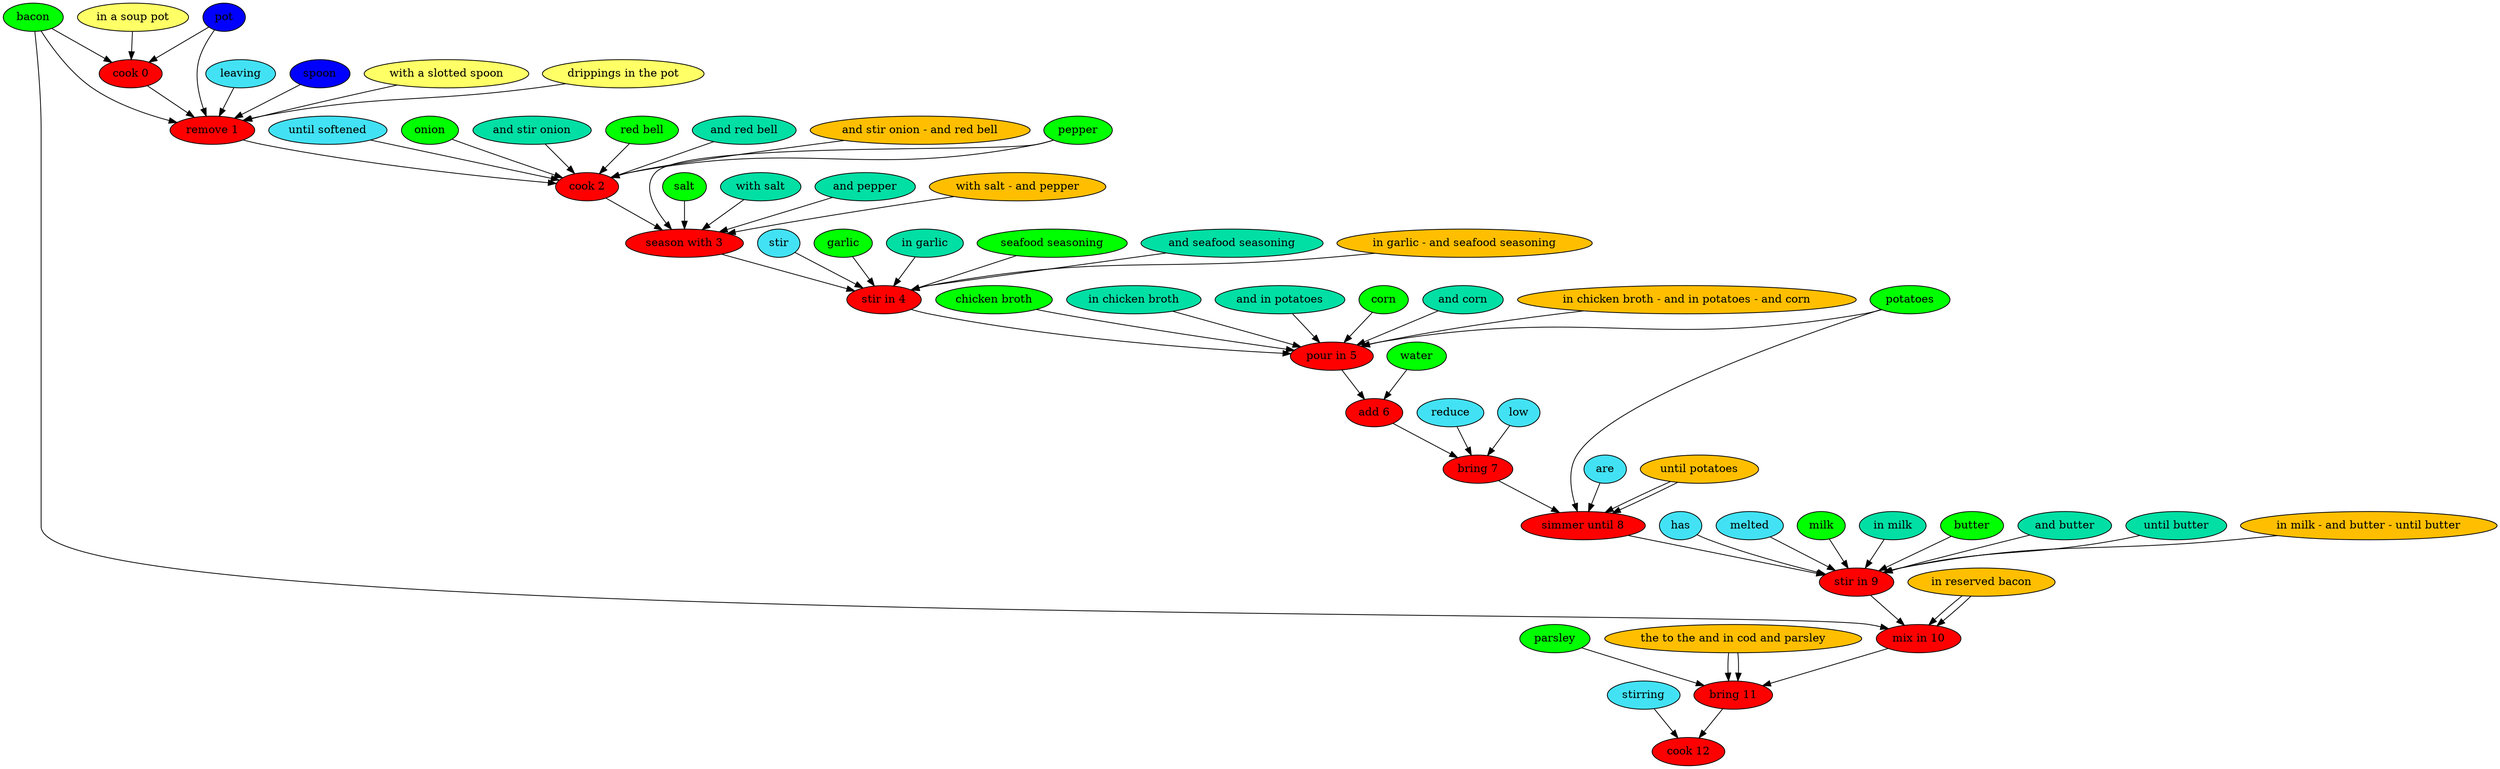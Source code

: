 digraph G {
"cook 0" [style=filled, fillcolor=red];
bacon [style=filled, fillcolor=green];
bacon -> "cook 0";
pot [style=filled, fillcolor="#0000ff"];
pot -> "cook 0";
"in a soup pot" [style=filled, fillcolor="#ffff66"];
"in a soup pot" -> "cook 0";
"remove 1" [style=filled, fillcolor=red];
leaving [style=filled, fillcolor="#42e2f4"];
leaving -> "remove 1";
bacon [style=filled, fillcolor=green];
bacon -> "remove 1";
spoon [style=filled, fillcolor="#0000ff"];
spoon -> "remove 1";
"with a slotted spoon" [style=filled, fillcolor="#ffff66"];
"with a slotted spoon" -> "remove 1";
pot [style=filled, fillcolor="#0000ff"];
pot -> "remove 1";
"drippings in the pot" [style=filled, fillcolor="#ffff66"];
"drippings in the pot" -> "remove 1";
"cook 2" [style=filled, fillcolor=red];
"until softened" [style=filled, fillcolor="#42e2f4"];
"until softened" -> "cook 2";
onion [style=filled, fillcolor=green];
onion -> "cook 2";
"and stir onion" [style=filled, fillcolor="#01DFA5"];
"and stir onion" -> "cook 2";
pepper [style=filled, fillcolor=green];
pepper -> "cook 2";
"red bell" [style=filled, fillcolor=green];
"red bell" -> "cook 2";
"and red bell" [style=filled, fillcolor="#01DFA5"];
"and red bell" -> "cook 2";
"and stir onion - and red bell" [style=filled, fillcolor="#FFBF00"];
"and stir onion - and red bell" -> "cook 2";
"season with 3" [style=filled, fillcolor=red];
salt [style=filled, fillcolor=green];
salt -> "season with 3";
"with salt" [style=filled, fillcolor="#01DFA5"];
"with salt" -> "season with 3";
pepper [style=filled, fillcolor=green];
pepper -> "season with 3";
"and pepper" [style=filled, fillcolor="#01DFA5"];
"and pepper" -> "season with 3";
"with salt - and pepper" [style=filled, fillcolor="#FFBF00"];
"with salt - and pepper" -> "season with 3";
"stir in 4" [style=filled, fillcolor=red];
stir [style=filled, fillcolor="#42e2f4"];
stir -> "stir in 4";
garlic [style=filled, fillcolor=green];
garlic -> "stir in 4";
"in garlic" [style=filled, fillcolor="#01DFA5"];
"in garlic" -> "stir in 4";
"seafood seasoning" [style=filled, fillcolor=green];
"seafood seasoning" -> "stir in 4";
"and seafood seasoning" [style=filled, fillcolor="#01DFA5"];
"and seafood seasoning" -> "stir in 4";
"in garlic - and seafood seasoning" [style=filled, fillcolor="#FFBF00"];
"in garlic - and seafood seasoning" -> "stir in 4";
"pour in 5" [style=filled, fillcolor=red];
"chicken broth" [style=filled, fillcolor=green];
"chicken broth" -> "pour in 5";
"in chicken broth" [style=filled, fillcolor="#01DFA5"];
"in chicken broth" -> "pour in 5";
potatoes [style=filled, fillcolor=green];
potatoes -> "pour in 5";
"and in potatoes" [style=filled, fillcolor="#01DFA5"];
"and in potatoes" -> "pour in 5";
corn [style=filled, fillcolor=green];
corn -> "pour in 5";
"and corn" [style=filled, fillcolor="#01DFA5"];
"and corn" -> "pour in 5";
"in chicken broth - and in potatoes - and corn" [style=filled, fillcolor="#FFBF00"];
"in chicken broth - and in potatoes - and corn" -> "pour in 5";
"add 6" [style=filled, fillcolor=red];
water [style=filled, fillcolor=green];
water -> "add 6";
"bring 7" [style=filled, fillcolor=red];
reduce [style=filled, fillcolor="#42e2f4"];
reduce -> "bring 7";
low [style=filled, fillcolor="#42e2f4"];
low -> "bring 7";
"simmer until 8" [style=filled, fillcolor=red];
are [style=filled, fillcolor="#42e2f4"];
are -> "simmer until 8";
potatoes [style=filled, fillcolor=green];
potatoes -> "simmer until 8";
"until potatoes" [style=filled, fillcolor="#01DFA5"];
"until potatoes" -> "simmer until 8";
"until potatoes" [style=filled, fillcolor="#FFBF00"];
"until potatoes" -> "simmer until 8";
"stir in 9" [style=filled, fillcolor=red];
has [style=filled, fillcolor="#42e2f4"];
has -> "stir in 9";
melted [style=filled, fillcolor="#42e2f4"];
melted -> "stir in 9";
milk [style=filled, fillcolor=green];
milk -> "stir in 9";
"in milk" [style=filled, fillcolor="#01DFA5"];
"in milk" -> "stir in 9";
butter [style=filled, fillcolor=green];
butter -> "stir in 9";
"and butter" [style=filled, fillcolor="#01DFA5"];
"and butter" -> "stir in 9";
"until butter" [style=filled, fillcolor="#01DFA5"];
"until butter" -> "stir in 9";
"in milk - and butter - until butter" [style=filled, fillcolor="#FFBF00"];
"in milk - and butter - until butter" -> "stir in 9";
"mix in 10" [style=filled, fillcolor=red];
bacon [style=filled, fillcolor=green];
bacon -> "mix in 10";
"in reserved bacon" [style=filled, fillcolor="#01DFA5"];
"in reserved bacon" -> "mix in 10";
"in reserved bacon" [style=filled, fillcolor="#FFBF00"];
"in reserved bacon" -> "mix in 10";
"bring 11" [style=filled, fillcolor=red];
parsley [style=filled, fillcolor=green];
parsley -> "bring 11";
"the to the and in cod and parsley" [style=filled, fillcolor="#01DFA5"];
"the to the and in cod and parsley" -> "bring 11";
"the to the and in cod and parsley" [style=filled, fillcolor="#FFBF00"];
"the to the and in cod and parsley" -> "bring 11";
"cook 12" [style=filled, fillcolor=red];
stirring [style=filled, fillcolor="#42e2f4"];
stirring -> "cook 12";
"cook 0" -> "remove 1";
"remove 1" -> "cook 2";
"cook 2" -> "season with 3";
"season with 3" -> "stir in 4";
"stir in 4" -> "pour in 5";
"pour in 5" -> "add 6";
"add 6" -> "bring 7";
"bring 7" -> "simmer until 8";
"simmer until 8" -> "stir in 9";
"stir in 9" -> "mix in 10";
"mix in 10" -> "bring 11";
"bring 11" -> "cook 12";
}
